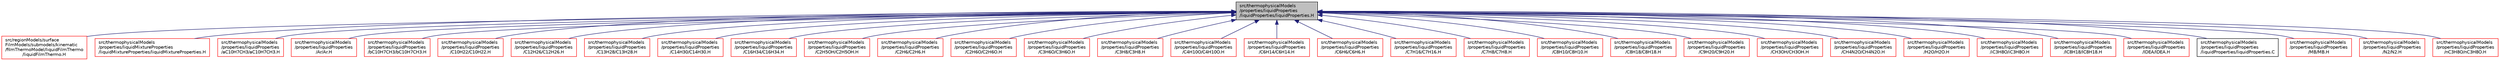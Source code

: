 digraph "src/thermophysicalModels/properties/liquidProperties/liquidProperties/liquidProperties.H"
{
  bgcolor="transparent";
  edge [fontname="Helvetica",fontsize="10",labelfontname="Helvetica",labelfontsize="10"];
  node [fontname="Helvetica",fontsize="10",shape=record];
  Node90 [label="src/thermophysicalModels\l/properties/liquidProperties\l/liquidProperties/liquidProperties.H",height=0.2,width=0.4,color="black", fillcolor="grey75", style="filled", fontcolor="black"];
  Node90 -> Node91 [dir="back",color="midnightblue",fontsize="10",style="solid",fontname="Helvetica"];
  Node91 [label="src/regionModels/surface\lFilmModels/submodels/kinematic\l/filmThermoModel/liquidFilmThermo\l/liquidFilmThermo.H",height=0.2,width=0.4,color="red",URL="$a14258.html"];
  Node90 -> Node93 [dir="back",color="midnightblue",fontsize="10",style="solid",fontname="Helvetica"];
  Node93 [label="src/thermophysicalModels\l/properties/liquidMixtureProperties\l/liquidMixtureProperties/liquidMixtureProperties.H",height=0.2,width=0.4,color="red",URL="$a16031.html"];
  Node90 -> Node163 [dir="back",color="midnightblue",fontsize="10",style="solid",fontname="Helvetica"];
  Node163 [label="src/thermophysicalModels\l/properties/liquidProperties\l/aC10H7CH3/aC10H7CH3.H",height=0.2,width=0.4,color="red",URL="$a16037.html"];
  Node90 -> Node165 [dir="back",color="midnightblue",fontsize="10",style="solid",fontname="Helvetica"];
  Node165 [label="src/thermophysicalModels\l/properties/liquidProperties\l/Ar/Ar.H",height=0.2,width=0.4,color="red",URL="$a16046.html"];
  Node90 -> Node167 [dir="back",color="midnightblue",fontsize="10",style="solid",fontname="Helvetica"];
  Node167 [label="src/thermophysicalModels\l/properties/liquidProperties\l/bC10H7CH3/bC10H7CH3.H",height=0.2,width=0.4,color="red",URL="$a16055.html"];
  Node90 -> Node169 [dir="back",color="midnightblue",fontsize="10",style="solid",fontname="Helvetica"];
  Node169 [label="src/thermophysicalModels\l/properties/liquidProperties\l/C10H22/C10H22.H",height=0.2,width=0.4,color="red",URL="$a16064.html"];
  Node90 -> Node171 [dir="back",color="midnightblue",fontsize="10",style="solid",fontname="Helvetica"];
  Node171 [label="src/thermophysicalModels\l/properties/liquidProperties\l/C12H26/C12H26.H",height=0.2,width=0.4,color="red",URL="$a16073.html"];
  Node90 -> Node173 [dir="back",color="midnightblue",fontsize="10",style="solid",fontname="Helvetica"];
  Node173 [label="src/thermophysicalModels\l/properties/liquidProperties\l/C13H28/C13H28.H",height=0.2,width=0.4,color="red",URL="$a16082.html"];
  Node90 -> Node175 [dir="back",color="midnightblue",fontsize="10",style="solid",fontname="Helvetica"];
  Node175 [label="src/thermophysicalModels\l/properties/liquidProperties\l/C14H30/C14H30.H",height=0.2,width=0.4,color="red",URL="$a16091.html"];
  Node90 -> Node177 [dir="back",color="midnightblue",fontsize="10",style="solid",fontname="Helvetica"];
  Node177 [label="src/thermophysicalModels\l/properties/liquidProperties\l/C16H34/C16H34.H",height=0.2,width=0.4,color="red",URL="$a16100.html"];
  Node90 -> Node179 [dir="back",color="midnightblue",fontsize="10",style="solid",fontname="Helvetica"];
  Node179 [label="src/thermophysicalModels\l/properties/liquidProperties\l/C2H5OH/C2H5OH.H",height=0.2,width=0.4,color="red",URL="$a16109.html"];
  Node90 -> Node181 [dir="back",color="midnightblue",fontsize="10",style="solid",fontname="Helvetica"];
  Node181 [label="src/thermophysicalModels\l/properties/liquidProperties\l/C2H6/C2H6.H",height=0.2,width=0.4,color="red",URL="$a16118.html"];
  Node90 -> Node183 [dir="back",color="midnightblue",fontsize="10",style="solid",fontname="Helvetica"];
  Node183 [label="src/thermophysicalModels\l/properties/liquidProperties\l/C2H6O/C2H6O.H",height=0.2,width=0.4,color="red",URL="$a16127.html"];
  Node90 -> Node185 [dir="back",color="midnightblue",fontsize="10",style="solid",fontname="Helvetica"];
  Node185 [label="src/thermophysicalModels\l/properties/liquidProperties\l/C3H6O/C3H6O.H",height=0.2,width=0.4,color="red",URL="$a16136.html"];
  Node90 -> Node187 [dir="back",color="midnightblue",fontsize="10",style="solid",fontname="Helvetica"];
  Node187 [label="src/thermophysicalModels\l/properties/liquidProperties\l/C3H8/C3H8.H",height=0.2,width=0.4,color="red",URL="$a16145.html"];
  Node90 -> Node189 [dir="back",color="midnightblue",fontsize="10",style="solid",fontname="Helvetica"];
  Node189 [label="src/thermophysicalModels\l/properties/liquidProperties\l/C4H10O/C4H10O.H",height=0.2,width=0.4,color="red",URL="$a16154.html"];
  Node90 -> Node191 [dir="back",color="midnightblue",fontsize="10",style="solid",fontname="Helvetica"];
  Node191 [label="src/thermophysicalModels\l/properties/liquidProperties\l/C6H14/C6H14.H",height=0.2,width=0.4,color="red",URL="$a16163.html"];
  Node90 -> Node193 [dir="back",color="midnightblue",fontsize="10",style="solid",fontname="Helvetica"];
  Node193 [label="src/thermophysicalModels\l/properties/liquidProperties\l/C6H6/C6H6.H",height=0.2,width=0.4,color="red",URL="$a16172.html"];
  Node90 -> Node195 [dir="back",color="midnightblue",fontsize="10",style="solid",fontname="Helvetica"];
  Node195 [label="src/thermophysicalModels\l/properties/liquidProperties\l/C7H16/C7H16.H",height=0.2,width=0.4,color="red",URL="$a16181.html"];
  Node90 -> Node197 [dir="back",color="midnightblue",fontsize="10",style="solid",fontname="Helvetica"];
  Node197 [label="src/thermophysicalModels\l/properties/liquidProperties\l/C7H8/C7H8.H",height=0.2,width=0.4,color="red",URL="$a16190.html"];
  Node90 -> Node199 [dir="back",color="midnightblue",fontsize="10",style="solid",fontname="Helvetica"];
  Node199 [label="src/thermophysicalModels\l/properties/liquidProperties\l/C8H10/C8H10.H",height=0.2,width=0.4,color="red",URL="$a16199.html"];
  Node90 -> Node201 [dir="back",color="midnightblue",fontsize="10",style="solid",fontname="Helvetica"];
  Node201 [label="src/thermophysicalModels\l/properties/liquidProperties\l/C8H18/C8H18.H",height=0.2,width=0.4,color="red",URL="$a16208.html"];
  Node90 -> Node203 [dir="back",color="midnightblue",fontsize="10",style="solid",fontname="Helvetica"];
  Node203 [label="src/thermophysicalModels\l/properties/liquidProperties\l/C9H20/C9H20.H",height=0.2,width=0.4,color="red",URL="$a16217.html"];
  Node90 -> Node205 [dir="back",color="midnightblue",fontsize="10",style="solid",fontname="Helvetica"];
  Node205 [label="src/thermophysicalModels\l/properties/liquidProperties\l/CH3OH/CH3OH.H",height=0.2,width=0.4,color="red",URL="$a16226.html"];
  Node90 -> Node207 [dir="back",color="midnightblue",fontsize="10",style="solid",fontname="Helvetica"];
  Node207 [label="src/thermophysicalModels\l/properties/liquidProperties\l/CH4N2O/CH4N2O.H",height=0.2,width=0.4,color="red",URL="$a16235.html"];
  Node90 -> Node209 [dir="back",color="midnightblue",fontsize="10",style="solid",fontname="Helvetica"];
  Node209 [label="src/thermophysicalModels\l/properties/liquidProperties\l/H2O/H2O.H",height=0.2,width=0.4,color="red",URL="$a16244.html"];
  Node90 -> Node211 [dir="back",color="midnightblue",fontsize="10",style="solid",fontname="Helvetica"];
  Node211 [label="src/thermophysicalModels\l/properties/liquidProperties\l/iC3H8O/iC3H8O.H",height=0.2,width=0.4,color="red",URL="$a16253.html"];
  Node90 -> Node213 [dir="back",color="midnightblue",fontsize="10",style="solid",fontname="Helvetica"];
  Node213 [label="src/thermophysicalModels\l/properties/liquidProperties\l/IC8H18/IC8H18.H",height=0.2,width=0.4,color="red",URL="$a16262.html"];
  Node90 -> Node215 [dir="back",color="midnightblue",fontsize="10",style="solid",fontname="Helvetica"];
  Node215 [label="src/thermophysicalModels\l/properties/liquidProperties\l/IDEA/IDEA.H",height=0.2,width=0.4,color="red",URL="$a16271.html"];
  Node90 -> Node217 [dir="back",color="midnightblue",fontsize="10",style="solid",fontname="Helvetica"];
  Node217 [label="src/thermophysicalModels\l/properties/liquidProperties\l/liquidProperties/liquidProperties.C",height=0.2,width=0.4,color="black",URL="$a16277.html"];
  Node90 -> Node218 [dir="back",color="midnightblue",fontsize="10",style="solid",fontname="Helvetica"];
  Node218 [label="src/thermophysicalModels\l/properties/liquidProperties\l/MB/MB.H",height=0.2,width=0.4,color="red",URL="$a16289.html"];
  Node90 -> Node220 [dir="back",color="midnightblue",fontsize="10",style="solid",fontname="Helvetica"];
  Node220 [label="src/thermophysicalModels\l/properties/liquidProperties\l/N2/N2.H",height=0.2,width=0.4,color="red",URL="$a16298.html"];
  Node90 -> Node222 [dir="back",color="midnightblue",fontsize="10",style="solid",fontname="Helvetica"];
  Node222 [label="src/thermophysicalModels\l/properties/liquidProperties\l/nC3H8O/nC3H8O.H",height=0.2,width=0.4,color="red",URL="$a16307.html"];
}
